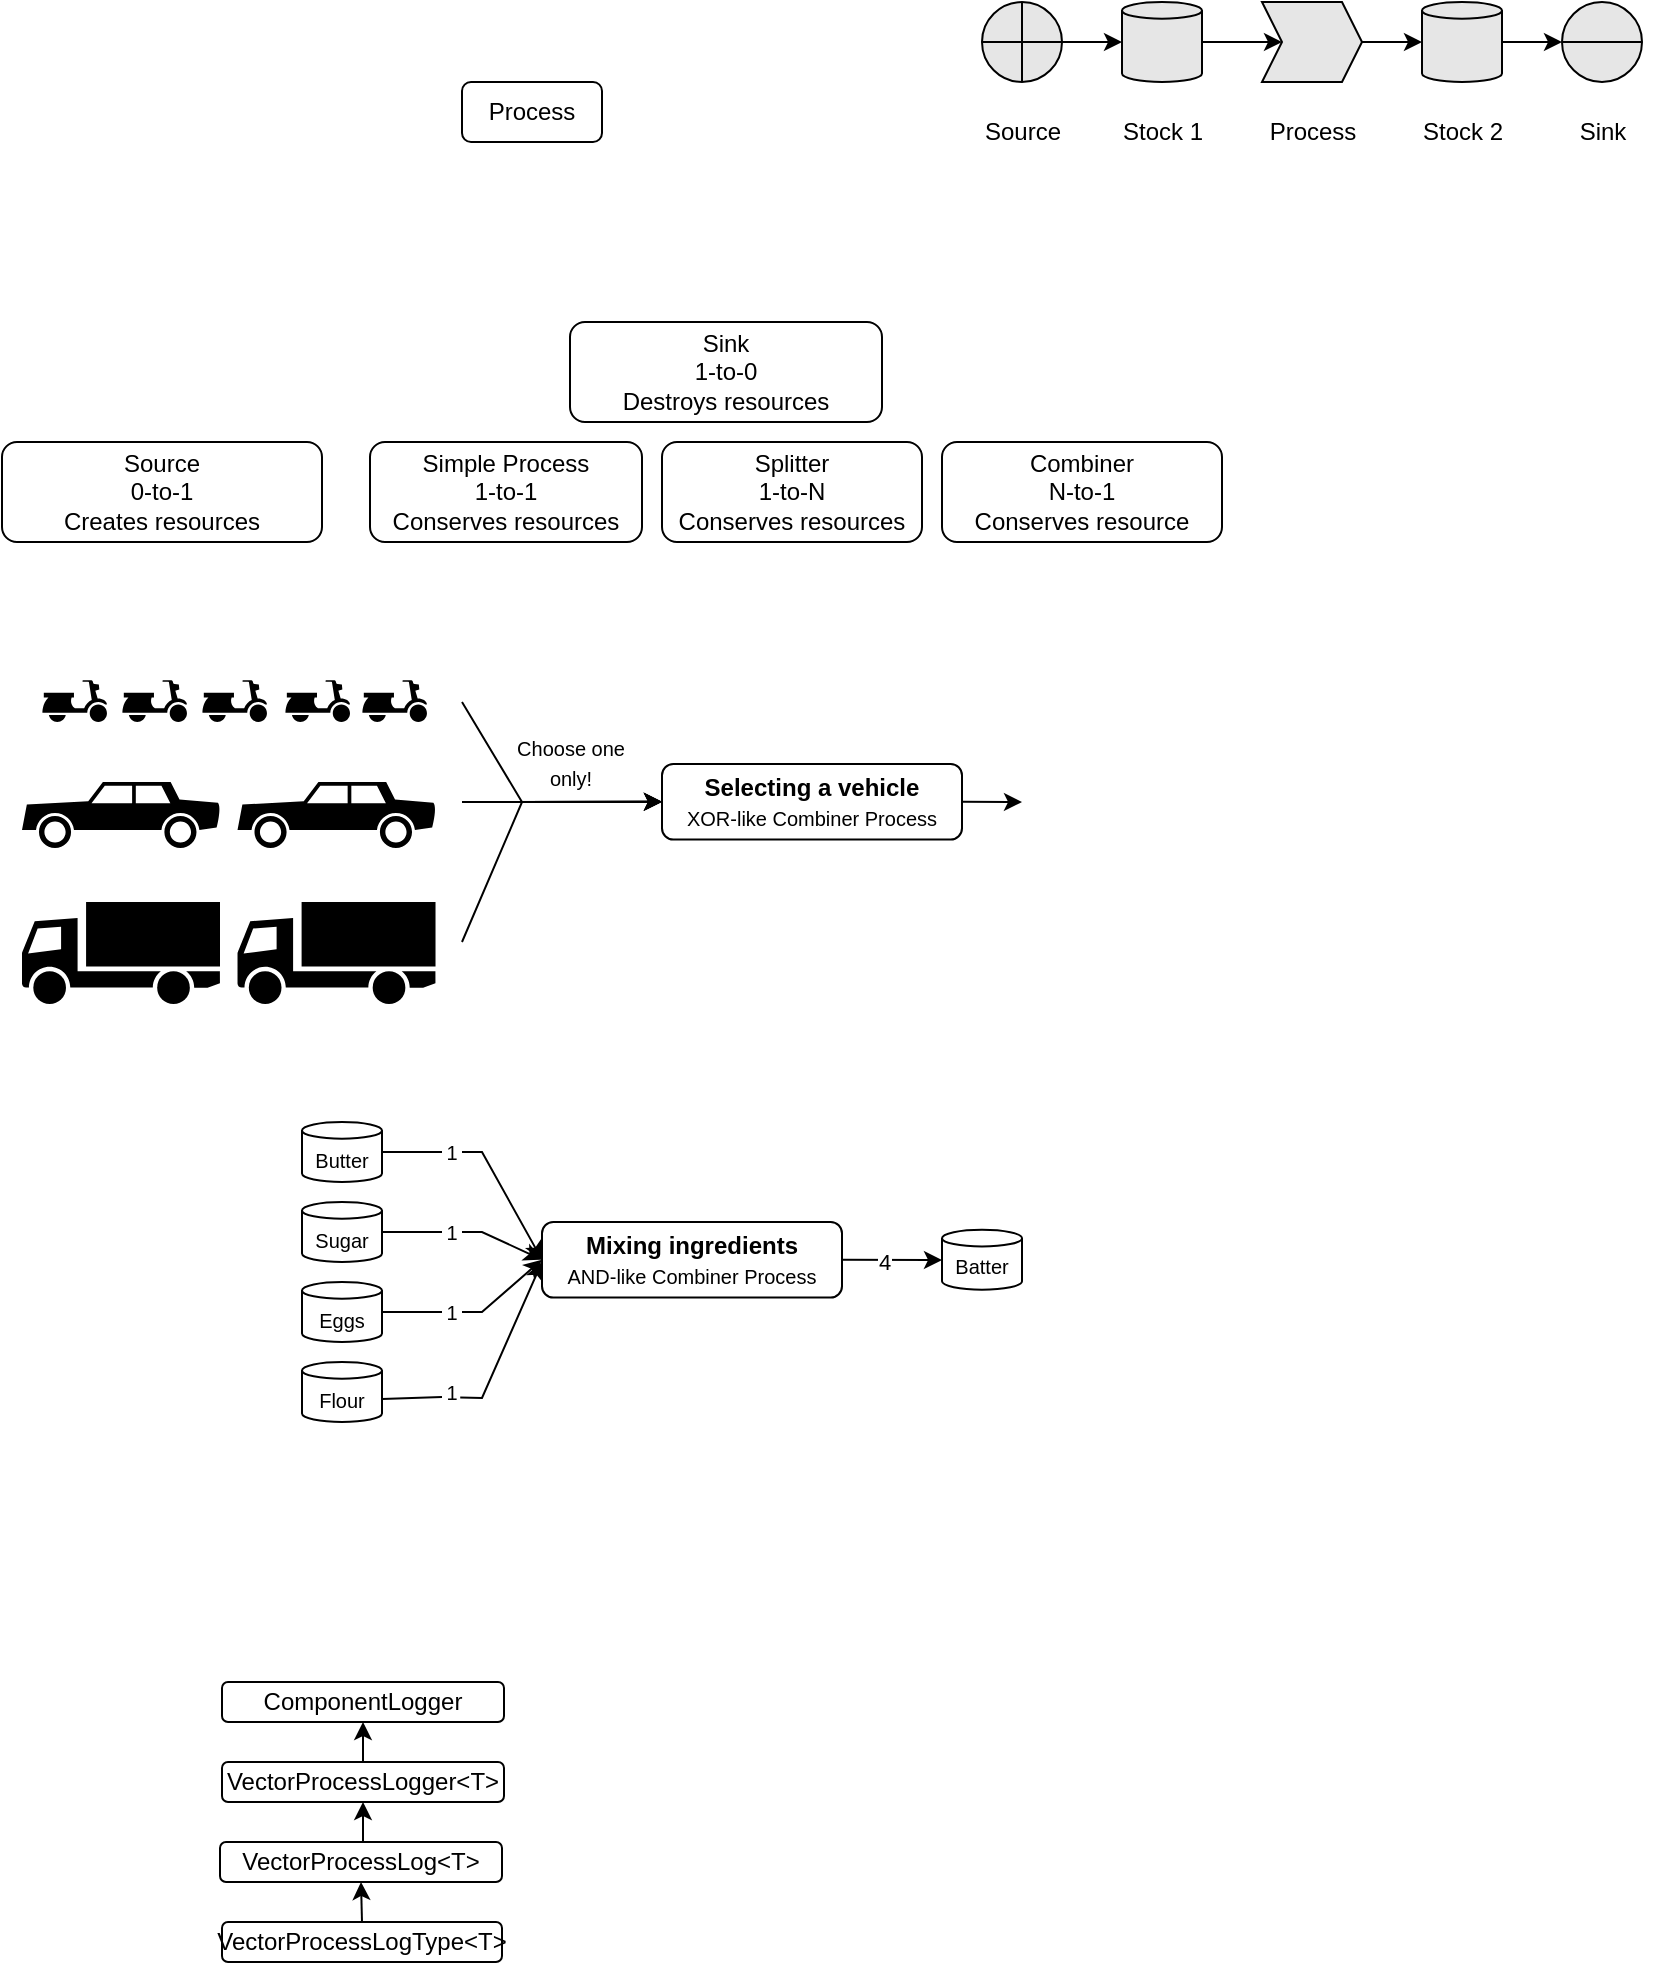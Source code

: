<mxfile version="27.0.9">
  <diagram name="Page-1" id="4uPa_Z8kLkDAbIll4rXd">
    <mxGraphModel dx="412" dy="374" grid="1" gridSize="10" guides="1" tooltips="1" connect="1" arrows="1" fold="1" page="1" pageScale="1" pageWidth="827" pageHeight="1169" math="0" shadow="0">
      <root>
        <mxCell id="0" />
        <mxCell id="1" parent="0" />
        <mxCell id="1Ip1bbgy9BkKtDCGq5w8-1" value="Process" style="rounded=1;whiteSpace=wrap;html=1;" parent="1" vertex="1">
          <mxGeometry x="360" y="80" width="70" height="30" as="geometry" />
        </mxCell>
        <mxCell id="1Ip1bbgy9BkKtDCGq5w8-2" value="Splitter&lt;div&gt;1-to-N&lt;/div&gt;&lt;div&gt;Conserves resources&lt;/div&gt;" style="rounded=1;whiteSpace=wrap;html=1;" parent="1" vertex="1">
          <mxGeometry x="460" y="260" width="130" height="50" as="geometry" />
        </mxCell>
        <mxCell id="1Ip1bbgy9BkKtDCGq5w8-3" value="Combiner&lt;div&gt;N-to-1&lt;/div&gt;&lt;div&gt;Conserves resource&lt;/div&gt;" style="rounded=1;whiteSpace=wrap;html=1;" parent="1" vertex="1">
          <mxGeometry x="600" y="260" width="140" height="50" as="geometry" />
        </mxCell>
        <mxCell id="1Ip1bbgy9BkKtDCGq5w8-4" value="Simple Process&lt;div&gt;1-to-1&lt;/div&gt;&lt;div&gt;Conserves resources&lt;/div&gt;" style="rounded=1;whiteSpace=wrap;html=1;" parent="1" vertex="1">
          <mxGeometry x="314" y="260" width="136" height="50" as="geometry" />
        </mxCell>
        <mxCell id="1Ip1bbgy9BkKtDCGq5w8-5" value="Source&lt;div&gt;0-to-1&lt;/div&gt;&lt;div&gt;Creates resources&lt;/div&gt;" style="rounded=1;whiteSpace=wrap;html=1;" parent="1" vertex="1">
          <mxGeometry x="130" y="260" width="160" height="50" as="geometry" />
        </mxCell>
        <mxCell id="1Ip1bbgy9BkKtDCGq5w8-6" value="Sink&lt;div&gt;1-to-0&lt;/div&gt;&lt;div&gt;Destroys resources&lt;/div&gt;" style="rounded=1;whiteSpace=wrap;html=1;" parent="1" vertex="1">
          <mxGeometry x="414" y="200" width="156" height="50" as="geometry" />
        </mxCell>
        <mxCell id="1Ip1bbgy9BkKtDCGq5w8-7" value="" style="shape=mxgraph.signs.transportation.truck_1;html=1;pointerEvents=1;fillColor=#000000;strokeColor=none;verticalLabelPosition=bottom;verticalAlign=top;align=center;" parent="1" vertex="1">
          <mxGeometry x="247.76" y="490" width="99" height="51" as="geometry" />
        </mxCell>
        <mxCell id="1Ip1bbgy9BkKtDCGq5w8-8" value="" style="shape=mxgraph.signs.transportation.car_2;html=1;pointerEvents=1;fillColor=#000000;strokeColor=none;verticalLabelPosition=bottom;verticalAlign=top;align=center;" parent="1" vertex="1">
          <mxGeometry x="247.76" y="430" width="100" height="33" as="geometry" />
        </mxCell>
        <mxCell id="1Ip1bbgy9BkKtDCGq5w8-9" value="" style="shape=mxgraph.signs.transportation.scooter;html=1;pointerEvents=1;fillColor=#000000;strokeColor=none;verticalLabelPosition=bottom;verticalAlign=top;align=center;" parent="1" vertex="1">
          <mxGeometry x="271.52" y="379" width="32.48" height="21" as="geometry" />
        </mxCell>
        <mxCell id="1Ip1bbgy9BkKtDCGq5w8-11" value="&lt;b&gt;Selecting a vehicle&lt;/b&gt;&lt;div&gt;&lt;font style=&quot;font-size: 10px;&quot;&gt;XOR-like Combiner Process&lt;/font&gt;&lt;/div&gt;" style="rounded=1;whiteSpace=wrap;html=1;" parent="1" vertex="1">
          <mxGeometry x="460" y="421" width="150" height="37.75" as="geometry" />
        </mxCell>
        <mxCell id="1Ip1bbgy9BkKtDCGq5w8-12" value="" style="endArrow=classic;html=1;rounded=0;entryX=0;entryY=0.5;entryDx=0;entryDy=0;" parent="1" target="1Ip1bbgy9BkKtDCGq5w8-11" edge="1">
          <mxGeometry width="50" height="50" relative="1" as="geometry">
            <mxPoint x="360" y="390" as="sourcePoint" />
            <mxPoint x="430" y="440" as="targetPoint" />
            <Array as="points">
              <mxPoint x="390" y="440" />
            </Array>
          </mxGeometry>
        </mxCell>
        <mxCell id="1Ip1bbgy9BkKtDCGq5w8-13" value="" style="endArrow=classic;html=1;rounded=0;entryX=0;entryY=0.5;entryDx=0;entryDy=0;" parent="1" target="1Ip1bbgy9BkKtDCGq5w8-11" edge="1">
          <mxGeometry width="50" height="50" relative="1" as="geometry">
            <mxPoint x="360" y="510" as="sourcePoint" />
            <mxPoint x="430" y="440" as="targetPoint" />
            <Array as="points">
              <mxPoint x="390" y="440" />
            </Array>
          </mxGeometry>
        </mxCell>
        <mxCell id="1Ip1bbgy9BkKtDCGq5w8-14" value="" style="endArrow=classic;html=1;rounded=0;entryX=0;entryY=0.5;entryDx=0;entryDy=0;" parent="1" target="1Ip1bbgy9BkKtDCGq5w8-11" edge="1">
          <mxGeometry width="50" height="50" relative="1" as="geometry">
            <mxPoint x="360" y="440" as="sourcePoint" />
            <mxPoint x="460" y="449" as="targetPoint" />
            <Array as="points" />
          </mxGeometry>
        </mxCell>
        <mxCell id="1Ip1bbgy9BkKtDCGq5w8-15" value="" style="shape=mxgraph.signs.transportation.scooter;html=1;pointerEvents=1;fillColor=#000000;strokeColor=none;verticalLabelPosition=bottom;verticalAlign=top;align=center;" parent="1" vertex="1">
          <mxGeometry x="230.0" y="379" width="32.48" height="21" as="geometry" />
        </mxCell>
        <mxCell id="1Ip1bbgy9BkKtDCGq5w8-16" value="" style="shape=mxgraph.signs.transportation.scooter;html=1;pointerEvents=1;fillColor=#000000;strokeColor=none;verticalLabelPosition=bottom;verticalAlign=top;align=center;" parent="1" vertex="1">
          <mxGeometry x="310" y="379" width="32.48" height="21" as="geometry" />
        </mxCell>
        <mxCell id="1Ip1bbgy9BkKtDCGq5w8-17" value="" style="shape=mxgraph.signs.transportation.car_2;html=1;pointerEvents=1;fillColor=#000000;strokeColor=none;verticalLabelPosition=bottom;verticalAlign=top;align=center;" parent="1" vertex="1">
          <mxGeometry x="140" y="430" width="100" height="33" as="geometry" />
        </mxCell>
        <mxCell id="1Ip1bbgy9BkKtDCGq5w8-18" value="" style="shape=mxgraph.signs.transportation.truck_1;html=1;pointerEvents=1;fillColor=#000000;strokeColor=none;verticalLabelPosition=bottom;verticalAlign=top;align=center;" parent="1" vertex="1">
          <mxGeometry x="140" y="490" width="99" height="51" as="geometry" />
        </mxCell>
        <mxCell id="1Ip1bbgy9BkKtDCGq5w8-19" value="" style="shape=mxgraph.signs.transportation.scooter;html=1;pointerEvents=1;fillColor=#000000;strokeColor=none;verticalLabelPosition=bottom;verticalAlign=top;align=center;" parent="1" vertex="1">
          <mxGeometry x="190.0" y="379" width="32.48" height="21" as="geometry" />
        </mxCell>
        <mxCell id="1Ip1bbgy9BkKtDCGq5w8-20" value="" style="shape=mxgraph.signs.transportation.scooter;html=1;pointerEvents=1;fillColor=#000000;strokeColor=none;verticalLabelPosition=bottom;verticalAlign=top;align=center;" parent="1" vertex="1">
          <mxGeometry x="150.0" y="379" width="32.48" height="21" as="geometry" />
        </mxCell>
        <mxCell id="1Ip1bbgy9BkKtDCGq5w8-21" value="" style="endArrow=classic;html=1;rounded=0;exitX=1;exitY=0.5;exitDx=0;exitDy=0;" parent="1" source="1Ip1bbgy9BkKtDCGq5w8-11" edge="1">
          <mxGeometry width="50" height="50" relative="1" as="geometry">
            <mxPoint x="610" y="430" as="sourcePoint" />
            <mxPoint x="610" y="440" as="targetPoint" />
            <Array as="points" />
          </mxGeometry>
        </mxCell>
        <mxCell id="1Ip1bbgy9BkKtDCGq5w8-22" value="&lt;font style=&quot;font-size: 10px;&quot;&gt;Choose one&lt;/font&gt;&lt;div&gt;&lt;font style=&quot;font-size: 10px;&quot;&gt;only!&lt;/font&gt;&lt;/div&gt;" style="text;html=1;align=center;verticalAlign=middle;resizable=0;points=[];autosize=1;strokeColor=none;fillColor=none;" parent="1" vertex="1">
          <mxGeometry x="374" y="400" width="80" height="40" as="geometry" />
        </mxCell>
        <mxCell id="1Ip1bbgy9BkKtDCGq5w8-32" value="&lt;font style=&quot;font-size: 10px;&quot;&gt;Butter&lt;/font&gt;" style="shape=cylinder3;whiteSpace=wrap;html=1;boundedLbl=1;backgroundOutline=1;size=4.2;" parent="1" vertex="1">
          <mxGeometry x="280" y="600" width="40" height="30" as="geometry" />
        </mxCell>
        <mxCell id="1Ip1bbgy9BkKtDCGq5w8-37" value="&lt;font style=&quot;font-size: 10px;&quot;&gt;Sugar&lt;/font&gt;" style="shape=cylinder3;whiteSpace=wrap;html=1;boundedLbl=1;backgroundOutline=1;size=4.2;" parent="1" vertex="1">
          <mxGeometry x="280" y="640" width="40" height="30" as="geometry" />
        </mxCell>
        <mxCell id="1Ip1bbgy9BkKtDCGq5w8-38" value="&lt;font style=&quot;font-size: 10px;&quot;&gt;Eggs&lt;/font&gt;" style="shape=cylinder3;whiteSpace=wrap;html=1;boundedLbl=1;backgroundOutline=1;size=4.2;" parent="1" vertex="1">
          <mxGeometry x="280" y="680" width="40" height="30" as="geometry" />
        </mxCell>
        <mxCell id="1Ip1bbgy9BkKtDCGq5w8-39" value="&lt;font style=&quot;font-size: 10px;&quot;&gt;Flour&lt;/font&gt;" style="shape=cylinder3;whiteSpace=wrap;html=1;boundedLbl=1;backgroundOutline=1;size=4.2;" parent="1" vertex="1">
          <mxGeometry x="280" y="720" width="40" height="30" as="geometry" />
        </mxCell>
        <mxCell id="1Ip1bbgy9BkKtDCGq5w8-40" value="&lt;b&gt;Mixing ingredients&lt;/b&gt;&lt;br&gt;&lt;div&gt;&lt;font style=&quot;font-size: 10px;&quot;&gt;AND-like Combiner Process&lt;/font&gt;&lt;/div&gt;" style="rounded=1;whiteSpace=wrap;html=1;" parent="1" vertex="1">
          <mxGeometry x="400" y="650" width="150" height="37.75" as="geometry" />
        </mxCell>
        <mxCell id="1Ip1bbgy9BkKtDCGq5w8-41" value="" style="endArrow=classic;html=1;rounded=0;entryX=0;entryY=0.5;entryDx=0;entryDy=0;exitX=1;exitY=0.5;exitDx=0;exitDy=0;exitPerimeter=0;" parent="1" source="1Ip1bbgy9BkKtDCGq5w8-51" target="1Ip1bbgy9BkKtDCGq5w8-40" edge="1">
          <mxGeometry width="50" height="50" relative="1" as="geometry">
            <mxPoint x="345" y="620" as="sourcePoint" />
            <mxPoint x="445" y="550" as="targetPoint" />
            <Array as="points">
              <mxPoint x="370" y="615" />
            </Array>
          </mxGeometry>
        </mxCell>
        <mxCell id="1Ip1bbgy9BkKtDCGq5w8-42" value="" style="endArrow=classic;html=1;rounded=0;entryX=0;entryY=0.5;entryDx=0;entryDy=0;exitX=1;exitY=0.5;exitDx=0;exitDy=0;exitPerimeter=0;" parent="1" source="1Ip1bbgy9BkKtDCGq5w8-53" target="1Ip1bbgy9BkKtDCGq5w8-40" edge="1">
          <mxGeometry width="50" height="50" relative="1" as="geometry">
            <mxPoint x="330" y="625" as="sourcePoint" />
            <mxPoint x="411" y="682" as="targetPoint" />
            <Array as="points">
              <mxPoint x="370" y="655" />
            </Array>
          </mxGeometry>
        </mxCell>
        <mxCell id="1Ip1bbgy9BkKtDCGq5w8-43" value="" style="endArrow=classic;html=1;rounded=0;entryX=0;entryY=0.5;entryDx=0;entryDy=0;exitX=1;exitY=0.5;exitDx=0;exitDy=0;exitPerimeter=0;" parent="1" source="1Ip1bbgy9BkKtDCGq5w8-55" target="1Ip1bbgy9BkKtDCGq5w8-40" edge="1">
          <mxGeometry width="50" height="50" relative="1" as="geometry">
            <mxPoint x="330" y="665" as="sourcePoint" />
            <mxPoint x="410" y="679" as="targetPoint" />
            <Array as="points">
              <mxPoint x="370" y="695" />
            </Array>
          </mxGeometry>
        </mxCell>
        <mxCell id="1Ip1bbgy9BkKtDCGq5w8-44" value="" style="endArrow=classic;html=1;rounded=0;entryX=0;entryY=0.5;entryDx=0;entryDy=0;exitX=0.911;exitY=0.776;exitDx=0;exitDy=0;exitPerimeter=0;" parent="1" source="1Ip1bbgy9BkKtDCGq5w8-57" edge="1">
          <mxGeometry width="50" height="50" relative="1" as="geometry">
            <mxPoint x="320" y="738.47" as="sourcePoint" />
            <mxPoint x="400" y="670.005" as="targetPoint" />
            <Array as="points">
              <mxPoint x="370" y="738" />
            </Array>
          </mxGeometry>
        </mxCell>
        <mxCell id="1Ip1bbgy9BkKtDCGq5w8-45" value="" style="endArrow=classic;html=1;rounded=0;exitX=1;exitY=0.5;exitDx=0;exitDy=0;" parent="1" source="1Ip1bbgy9BkKtDCGq5w8-40" edge="1">
          <mxGeometry width="50" height="50" relative="1" as="geometry">
            <mxPoint x="330" y="625" as="sourcePoint" />
            <mxPoint x="600" y="669" as="targetPoint" />
            <Array as="points" />
          </mxGeometry>
        </mxCell>
        <mxCell id="1Ip1bbgy9BkKtDCGq5w8-62" value="4" style="edgeLabel;html=1;align=center;verticalAlign=middle;resizable=0;points=[];" parent="1Ip1bbgy9BkKtDCGq5w8-45" vertex="1" connectable="0">
          <mxGeometry x="-0.173" y="-1" relative="1" as="geometry">
            <mxPoint as="offset" />
          </mxGeometry>
        </mxCell>
        <mxCell id="1Ip1bbgy9BkKtDCGq5w8-52" value="" style="endArrow=none;html=1;rounded=0;entryX=0;entryY=0.5;entryDx=0;entryDy=0;exitX=1;exitY=0.5;exitDx=0;exitDy=0;exitPerimeter=0;startFill=0;" parent="1" source="1Ip1bbgy9BkKtDCGq5w8-32" target="1Ip1bbgy9BkKtDCGq5w8-51" edge="1">
          <mxGeometry width="50" height="50" relative="1" as="geometry">
            <mxPoint x="320" y="615" as="sourcePoint" />
            <mxPoint x="400" y="669" as="targetPoint" />
            <Array as="points" />
          </mxGeometry>
        </mxCell>
        <mxCell id="1Ip1bbgy9BkKtDCGq5w8-51" value="&lt;font style=&quot;font-size: 10px;&quot;&gt;1&lt;/font&gt;" style="text;html=1;align=center;verticalAlign=middle;whiteSpace=wrap;rounded=0;" parent="1" vertex="1">
          <mxGeometry x="350" y="610" width="10" height="10" as="geometry" />
        </mxCell>
        <mxCell id="1Ip1bbgy9BkKtDCGq5w8-54" value="" style="endArrow=none;html=1;rounded=0;entryX=0;entryY=0.5;entryDx=0;entryDy=0;exitX=1;exitY=0.5;exitDx=0;exitDy=0;exitPerimeter=0;startFill=0;" parent="1" source="1Ip1bbgy9BkKtDCGq5w8-37" target="1Ip1bbgy9BkKtDCGq5w8-53" edge="1">
          <mxGeometry width="50" height="50" relative="1" as="geometry">
            <mxPoint x="320" y="655" as="sourcePoint" />
            <mxPoint x="400" y="669" as="targetPoint" />
            <Array as="points" />
          </mxGeometry>
        </mxCell>
        <mxCell id="1Ip1bbgy9BkKtDCGq5w8-53" value="&lt;font style=&quot;font-size: 10px;&quot;&gt;1&lt;/font&gt;" style="text;html=1;align=center;verticalAlign=middle;whiteSpace=wrap;rounded=0;" parent="1" vertex="1">
          <mxGeometry x="350" y="650" width="10" height="10" as="geometry" />
        </mxCell>
        <mxCell id="1Ip1bbgy9BkKtDCGq5w8-56" value="" style="endArrow=none;html=1;rounded=0;entryX=0;entryY=0.5;entryDx=0;entryDy=0;exitX=1;exitY=0.5;exitDx=0;exitDy=0;exitPerimeter=0;startFill=0;" parent="1" source="1Ip1bbgy9BkKtDCGq5w8-38" target="1Ip1bbgy9BkKtDCGq5w8-55" edge="1">
          <mxGeometry width="50" height="50" relative="1" as="geometry">
            <mxPoint x="320" y="695" as="sourcePoint" />
            <mxPoint x="400" y="669" as="targetPoint" />
            <Array as="points" />
          </mxGeometry>
        </mxCell>
        <mxCell id="1Ip1bbgy9BkKtDCGq5w8-55" value="&lt;font style=&quot;font-size: 10px;&quot;&gt;1&lt;/font&gt;" style="text;html=1;align=center;verticalAlign=middle;whiteSpace=wrap;rounded=0;" parent="1" vertex="1">
          <mxGeometry x="350" y="690" width="10" height="10" as="geometry" />
        </mxCell>
        <mxCell id="1Ip1bbgy9BkKtDCGq5w8-59" value="" style="endArrow=none;html=1;rounded=0;entryX=0;entryY=0.75;entryDx=0;entryDy=0;exitX=1;exitY=0.578;exitDx=0;exitDy=0;exitPerimeter=0;startFill=0;" parent="1" target="1Ip1bbgy9BkKtDCGq5w8-57" edge="1">
          <mxGeometry width="50" height="50" relative="1" as="geometry">
            <mxPoint x="320" y="738.47" as="sourcePoint" />
            <mxPoint x="400" y="670.005" as="targetPoint" />
            <Array as="points" />
          </mxGeometry>
        </mxCell>
        <mxCell id="1Ip1bbgy9BkKtDCGq5w8-57" value="&lt;font style=&quot;font-size: 10px;&quot;&gt;1&lt;/font&gt;" style="text;html=1;align=center;verticalAlign=middle;whiteSpace=wrap;rounded=0;" parent="1" vertex="1">
          <mxGeometry x="350" y="730" width="10" height="10" as="geometry" />
        </mxCell>
        <mxCell id="1Ip1bbgy9BkKtDCGq5w8-63" value="&lt;font style=&quot;font-size: 10px;&quot;&gt;Batter&lt;/font&gt;" style="shape=cylinder3;whiteSpace=wrap;html=1;boundedLbl=1;backgroundOutline=1;size=4.2;" parent="1" vertex="1">
          <mxGeometry x="600" y="653.88" width="40" height="30" as="geometry" />
        </mxCell>
        <mxCell id="1Ip1bbgy9BkKtDCGq5w8-64" value="" style="endArrow=classic;html=1;rounded=0;exitX=1;exitY=0.5;exitDx=0;exitDy=0;" parent="1" source="1Ip1bbgy9BkKtDCGq5w8-11" edge="1">
          <mxGeometry width="50" height="50" relative="1" as="geometry">
            <mxPoint x="370" y="450" as="sourcePoint" />
            <mxPoint x="640" y="440" as="targetPoint" />
            <Array as="points" />
          </mxGeometry>
        </mxCell>
        <mxCell id="1Ip1bbgy9BkKtDCGq5w8-69" style="edgeStyle=orthogonalEdgeStyle;rounded=0;orthogonalLoop=1;jettySize=auto;html=1;exitX=0.5;exitY=0;exitDx=0;exitDy=0;entryX=0.5;entryY=1;entryDx=0;entryDy=0;" parent="1" source="1Ip1bbgy9BkKtDCGq5w8-65" target="1Ip1bbgy9BkKtDCGq5w8-68" edge="1">
          <mxGeometry relative="1" as="geometry" />
        </mxCell>
        <mxCell id="1Ip1bbgy9BkKtDCGq5w8-65" value="VectorProcessLog&amp;lt;T&amp;gt;" style="rounded=1;whiteSpace=wrap;html=1;" parent="1" vertex="1">
          <mxGeometry x="239" y="960" width="141" height="20" as="geometry" />
        </mxCell>
        <mxCell id="1Ip1bbgy9BkKtDCGq5w8-67" style="edgeStyle=orthogonalEdgeStyle;rounded=0;orthogonalLoop=1;jettySize=auto;html=1;exitX=0.5;exitY=0;exitDx=0;exitDy=0;entryX=0.5;entryY=1;entryDx=0;entryDy=0;" parent="1" source="1Ip1bbgy9BkKtDCGq5w8-66" target="1Ip1bbgy9BkKtDCGq5w8-65" edge="1">
          <mxGeometry relative="1" as="geometry" />
        </mxCell>
        <mxCell id="1Ip1bbgy9BkKtDCGq5w8-66" value="VectorProcessLogType&amp;lt;T&amp;gt;" style="rounded=1;whiteSpace=wrap;html=1;" parent="1" vertex="1">
          <mxGeometry x="240" y="1000" width="140" height="20" as="geometry" />
        </mxCell>
        <mxCell id="1Ip1bbgy9BkKtDCGq5w8-71" style="edgeStyle=orthogonalEdgeStyle;rounded=0;orthogonalLoop=1;jettySize=auto;html=1;exitX=0.5;exitY=0;exitDx=0;exitDy=0;entryX=0.5;entryY=1;entryDx=0;entryDy=0;" parent="1" source="1Ip1bbgy9BkKtDCGq5w8-68" target="1Ip1bbgy9BkKtDCGq5w8-70" edge="1">
          <mxGeometry relative="1" as="geometry" />
        </mxCell>
        <mxCell id="1Ip1bbgy9BkKtDCGq5w8-68" value="VectorProcessLogger&amp;lt;T&amp;gt;" style="rounded=1;whiteSpace=wrap;html=1;" parent="1" vertex="1">
          <mxGeometry x="240" y="920" width="141" height="20" as="geometry" />
        </mxCell>
        <mxCell id="1Ip1bbgy9BkKtDCGq5w8-70" value="ComponentLogger" style="rounded=1;whiteSpace=wrap;html=1;" parent="1" vertex="1">
          <mxGeometry x="240" y="880" width="141" height="20" as="geometry" />
        </mxCell>
        <mxCell id="EjYPXI5safJATo-iTSY9-7" value="" style="edgeStyle=orthogonalEdgeStyle;rounded=0;orthogonalLoop=1;jettySize=auto;html=1;" parent="1" source="EjYPXI5safJATo-iTSY9-1" target="EjYPXI5safJATo-iTSY9-2" edge="1">
          <mxGeometry relative="1" as="geometry" />
        </mxCell>
        <mxCell id="EjYPXI5safJATo-iTSY9-1" value="" style="shape=cylinder3;whiteSpace=wrap;html=1;boundedLbl=1;backgroundOutline=1;size=4.2;fillColor=#E6E6E6;" parent="1" vertex="1">
          <mxGeometry x="690" y="40" width="40" height="40" as="geometry" />
        </mxCell>
        <mxCell id="EjYPXI5safJATo-iTSY9-6" value="" style="edgeStyle=orthogonalEdgeStyle;rounded=0;orthogonalLoop=1;jettySize=auto;html=1;" parent="1" source="EjYPXI5safJATo-iTSY9-2" target="EjYPXI5safJATo-iTSY9-5" edge="1">
          <mxGeometry relative="1" as="geometry" />
        </mxCell>
        <mxCell id="EjYPXI5safJATo-iTSY9-2" value="" style="shape=step;perimeter=stepPerimeter;whiteSpace=wrap;html=1;fixedSize=1;size=10;fillColor=#E6E6E6;" parent="1" vertex="1">
          <mxGeometry x="760" y="40" width="50" height="40" as="geometry" />
        </mxCell>
        <mxCell id="pUQrZYvxrcRqygJ3kYZQ-5" value="" style="edgeStyle=orthogonalEdgeStyle;rounded=0;orthogonalLoop=1;jettySize=auto;html=1;" edge="1" parent="1" source="EjYPXI5safJATo-iTSY9-5" target="pUQrZYvxrcRqygJ3kYZQ-4">
          <mxGeometry relative="1" as="geometry" />
        </mxCell>
        <mxCell id="EjYPXI5safJATo-iTSY9-5" value="" style="shape=cylinder3;whiteSpace=wrap;html=1;boundedLbl=1;backgroundOutline=1;size=4.2;fillColor=#E6E6E6;" parent="1" vertex="1">
          <mxGeometry x="840" y="40" width="40" height="40" as="geometry" />
        </mxCell>
        <mxCell id="pUQrZYvxrcRqygJ3kYZQ-3" value="" style="edgeStyle=orthogonalEdgeStyle;rounded=0;orthogonalLoop=1;jettySize=auto;html=1;" edge="1" parent="1" source="pUQrZYvxrcRqygJ3kYZQ-2" target="EjYPXI5safJATo-iTSY9-1">
          <mxGeometry relative="1" as="geometry" />
        </mxCell>
        <mxCell id="pUQrZYvxrcRqygJ3kYZQ-2" value="" style="shape=orEllipse;perimeter=ellipsePerimeter;whiteSpace=wrap;html=1;backgroundOutline=1;fillColor=#E6E6E6;" vertex="1" parent="1">
          <mxGeometry x="620" y="40" width="40" height="40" as="geometry" />
        </mxCell>
        <mxCell id="pUQrZYvxrcRqygJ3kYZQ-4" value="" style="shape=lineEllipse;perimeter=ellipsePerimeter;whiteSpace=wrap;html=1;backgroundOutline=1;fillColor=#E6E6E6;" vertex="1" parent="1">
          <mxGeometry x="910" y="40" width="40" height="40" as="geometry" />
        </mxCell>
        <mxCell id="pUQrZYvxrcRqygJ3kYZQ-6" value="Stock 1" style="text;html=1;align=center;verticalAlign=middle;resizable=0;points=[];autosize=1;strokeColor=none;fillColor=none;" vertex="1" parent="1">
          <mxGeometry x="680" y="90" width="60" height="30" as="geometry" />
        </mxCell>
        <mxCell id="pUQrZYvxrcRqygJ3kYZQ-7" value="Process" style="text;html=1;align=center;verticalAlign=middle;resizable=0;points=[];autosize=1;strokeColor=none;fillColor=none;" vertex="1" parent="1">
          <mxGeometry x="750" y="90" width="70" height="30" as="geometry" />
        </mxCell>
        <mxCell id="pUQrZYvxrcRqygJ3kYZQ-8" value="Stock 2" style="text;html=1;align=center;verticalAlign=middle;resizable=0;points=[];autosize=1;strokeColor=none;fillColor=none;" vertex="1" parent="1">
          <mxGeometry x="830" y="90" width="60" height="30" as="geometry" />
        </mxCell>
        <mxCell id="pUQrZYvxrcRqygJ3kYZQ-9" value="Sink" style="text;html=1;align=center;verticalAlign=middle;resizable=0;points=[];autosize=1;strokeColor=none;fillColor=none;" vertex="1" parent="1">
          <mxGeometry x="905" y="90" width="50" height="30" as="geometry" />
        </mxCell>
        <mxCell id="pUQrZYvxrcRqygJ3kYZQ-10" value="Source" style="text;html=1;align=center;verticalAlign=middle;resizable=0;points=[];autosize=1;strokeColor=none;fillColor=none;" vertex="1" parent="1">
          <mxGeometry x="610" y="90" width="60" height="30" as="geometry" />
        </mxCell>
      </root>
    </mxGraphModel>
  </diagram>
</mxfile>
